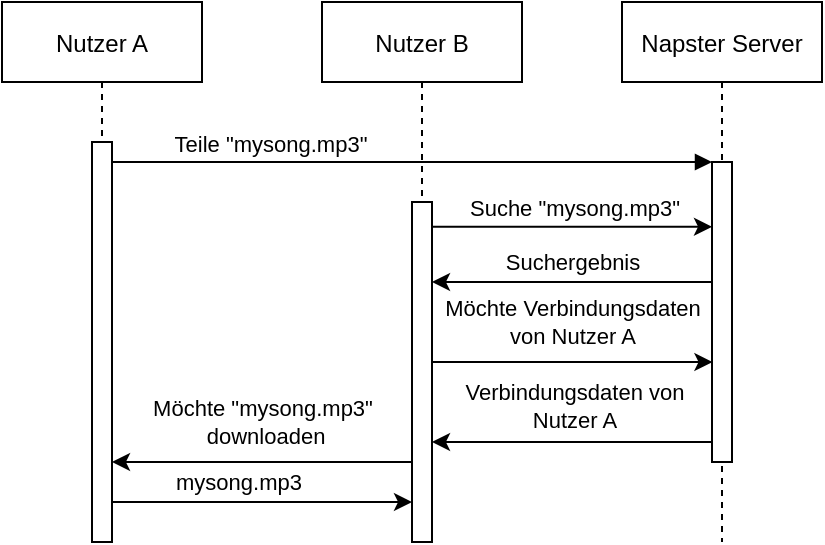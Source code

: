 <mxfile version="20.8.3" type="device"><diagram id="kgpKYQtTHZ0yAKxKKP6v" name="Page-1"><mxGraphModel dx="1195" dy="660" grid="1" gridSize="10" guides="1" tooltips="1" connect="1" arrows="1" fold="1" page="1" pageScale="1" pageWidth="500" pageHeight="400" math="0" shadow="0"><root><mxCell id="0"/><mxCell id="1" parent="0"/><mxCell id="3nuBFxr9cyL0pnOWT2aG-1" value="Nutzer A" style="shape=umlLifeline;perimeter=lifelinePerimeter;container=1;collapsible=0;recursiveResize=0;rounded=0;shadow=0;strokeWidth=1;" parent="1" vertex="1"><mxGeometry x="45" y="50" width="100" height="270" as="geometry"/></mxCell><mxCell id="3nuBFxr9cyL0pnOWT2aG-2" value="" style="points=[];perimeter=orthogonalPerimeter;rounded=0;shadow=0;strokeWidth=1;" parent="3nuBFxr9cyL0pnOWT2aG-1" vertex="1"><mxGeometry x="45" y="70" width="10" height="200" as="geometry"/></mxCell><mxCell id="FJGHhT9dhaRtE2LGTai_-20" value="" style="endArrow=classic;html=1;rounded=0;exitX=-0.029;exitY=0.76;exitDx=0;exitDy=0;exitPerimeter=0;" edge="1" parent="3nuBFxr9cyL0pnOWT2aG-1" target="3nuBFxr9cyL0pnOWT2aG-6"><mxGeometry width="50" height="50" relative="1" as="geometry"><mxPoint x="55.0" y="250.0" as="sourcePoint"/><mxPoint x="224.42" y="250.58" as="targetPoint"/><Array as="points"><mxPoint x="90" y="250"/><mxPoint x="120" y="250"/><mxPoint x="200" y="250"/></Array></mxGeometry></mxCell><mxCell id="FJGHhT9dhaRtE2LGTai_-21" value="mysong.mp3" style="edgeLabel;html=1;align=center;verticalAlign=middle;resizable=0;points=[];" vertex="1" connectable="0" parent="FJGHhT9dhaRtE2LGTai_-20"><mxGeometry x="0.238" relative="1" as="geometry"><mxPoint x="-30" y="-10" as="offset"/></mxGeometry></mxCell><mxCell id="3nuBFxr9cyL0pnOWT2aG-5" value="Nutzer B" style="shape=umlLifeline;perimeter=lifelinePerimeter;container=1;collapsible=0;recursiveResize=0;rounded=0;shadow=0;strokeWidth=1;" parent="1" vertex="1"><mxGeometry x="205" y="50" width="100" height="270" as="geometry"/></mxCell><mxCell id="3nuBFxr9cyL0pnOWT2aG-6" value="" style="points=[];perimeter=orthogonalPerimeter;rounded=0;shadow=0;strokeWidth=1;" parent="3nuBFxr9cyL0pnOWT2aG-5" vertex="1"><mxGeometry x="45" y="100" width="10" height="170" as="geometry"/></mxCell><mxCell id="FJGHhT9dhaRtE2LGTai_-8" value="" style="endArrow=classic;html=1;rounded=0;exitX=0.978;exitY=0.073;exitDx=0;exitDy=0;exitPerimeter=0;" edge="1" parent="3nuBFxr9cyL0pnOWT2aG-5"><mxGeometry width="50" height="50" relative="1" as="geometry"><mxPoint x="195.22" y="140.0" as="sourcePoint"/><mxPoint x="55" y="140.0" as="targetPoint"/></mxGeometry></mxCell><mxCell id="FJGHhT9dhaRtE2LGTai_-10" value="Suchergebnis" style="edgeLabel;html=1;align=center;verticalAlign=middle;resizable=0;points=[];" vertex="1" connectable="0" parent="FJGHhT9dhaRtE2LGTai_-8"><mxGeometry x="0.45" relative="1" as="geometry"><mxPoint x="31" y="-10" as="offset"/></mxGeometry></mxCell><mxCell id="FJGHhT9dhaRtE2LGTai_-11" value="" style="endArrow=classic;html=1;rounded=0;exitX=0.978;exitY=0.073;exitDx=0;exitDy=0;exitPerimeter=0;" edge="1" parent="3nuBFxr9cyL0pnOWT2aG-5"><mxGeometry width="50" height="50" relative="1" as="geometry"><mxPoint x="55" y="180.0" as="sourcePoint"/><mxPoint x="195.22" y="180.0" as="targetPoint"/></mxGeometry></mxCell><mxCell id="FJGHhT9dhaRtE2LGTai_-12" value="&lt;div&gt;Möchte Verbindungsdaten &lt;br&gt;&lt;/div&gt;&lt;div&gt;von Nutzer A&lt;br&gt;&lt;/div&gt;" style="edgeLabel;html=1;align=center;verticalAlign=middle;resizable=0;points=[];" vertex="1" connectable="0" parent="FJGHhT9dhaRtE2LGTai_-11"><mxGeometry x="0.105" y="1" relative="1" as="geometry"><mxPoint x="-8" y="-19" as="offset"/></mxGeometry></mxCell><mxCell id="FJGHhT9dhaRtE2LGTai_-14" value="" style="endArrow=classic;html=1;rounded=0;exitX=0.978;exitY=0.073;exitDx=0;exitDy=0;exitPerimeter=0;" edge="1" parent="3nuBFxr9cyL0pnOWT2aG-5"><mxGeometry width="50" height="50" relative="1" as="geometry"><mxPoint x="195.22" y="220" as="sourcePoint"/><mxPoint x="55" y="220" as="targetPoint"/></mxGeometry></mxCell><mxCell id="FJGHhT9dhaRtE2LGTai_-15" value="Verbindungsdaten von&lt;br&gt;Nutzer A" style="edgeLabel;html=1;align=center;verticalAlign=middle;resizable=0;points=[];" vertex="1" connectable="0" parent="FJGHhT9dhaRtE2LGTai_-14"><mxGeometry x="0.105" y="1" relative="1" as="geometry"><mxPoint x="8" y="-19" as="offset"/></mxGeometry></mxCell><mxCell id="3nuBFxr9cyL0pnOWT2aG-8" value="Teile &quot;mysong.mp3&quot;" style="verticalAlign=bottom;endArrow=block;shadow=0;strokeWidth=1;" parent="1" source="3nuBFxr9cyL0pnOWT2aG-2" target="FJGHhT9dhaRtE2LGTai_-2" edge="1"><mxGeometry x="-0.469" relative="1" as="geometry"><mxPoint x="180" y="130" as="sourcePoint"/><Array as="points"><mxPoint x="175" y="130"/><mxPoint x="315" y="130"/></Array><mxPoint as="offset"/></mxGeometry></mxCell><mxCell id="FJGHhT9dhaRtE2LGTai_-1" value="Napster Server" style="shape=umlLifeline;perimeter=lifelinePerimeter;container=1;collapsible=0;recursiveResize=0;rounded=0;shadow=0;strokeWidth=1;" vertex="1" parent="1"><mxGeometry x="355" y="50" width="100" height="270" as="geometry"/></mxCell><mxCell id="FJGHhT9dhaRtE2LGTai_-2" value="" style="points=[];perimeter=orthogonalPerimeter;rounded=0;shadow=0;strokeWidth=1;" vertex="1" parent="FJGHhT9dhaRtE2LGTai_-1"><mxGeometry x="45" y="80" width="10" height="150" as="geometry"/></mxCell><mxCell id="FJGHhT9dhaRtE2LGTai_-6" value="" style="endArrow=classic;html=1;rounded=0;exitX=0.978;exitY=0.073;exitDx=0;exitDy=0;exitPerimeter=0;" edge="1" parent="1" source="3nuBFxr9cyL0pnOWT2aG-6" target="FJGHhT9dhaRtE2LGTai_-2"><mxGeometry width="50" height="50" relative="1" as="geometry"><mxPoint x="265" y="160" as="sourcePoint"/><mxPoint x="315" y="160" as="targetPoint"/></mxGeometry></mxCell><mxCell id="FJGHhT9dhaRtE2LGTai_-7" value="Suche &quot;mysong.mp3&quot;" style="edgeLabel;html=1;align=center;verticalAlign=middle;resizable=0;points=[];" vertex="1" connectable="0" parent="FJGHhT9dhaRtE2LGTai_-6"><mxGeometry x="0.105" y="1" relative="1" as="geometry"><mxPoint x="-7" y="-9" as="offset"/></mxGeometry></mxCell><mxCell id="FJGHhT9dhaRtE2LGTai_-22" value="" style="endArrow=classic;html=1;rounded=0;exitX=-0.029;exitY=0.76;exitDx=0;exitDy=0;exitPerimeter=0;" edge="1" parent="1"><mxGeometry width="50" height="50" relative="1" as="geometry"><mxPoint x="250" y="280" as="sourcePoint"/><mxPoint x="100.0" y="280" as="targetPoint"/></mxGeometry></mxCell><mxCell id="FJGHhT9dhaRtE2LGTai_-23" value="Möchte &quot;mysong.mp3&quot;&lt;br&gt;&amp;nbsp;downloaden" style="edgeLabel;html=1;align=center;verticalAlign=middle;resizable=0;points=[];" vertex="1" connectable="0" parent="FJGHhT9dhaRtE2LGTai_-22"><mxGeometry x="0.238" relative="1" as="geometry"><mxPoint x="18" y="-20" as="offset"/></mxGeometry></mxCell></root></mxGraphModel></diagram></mxfile>